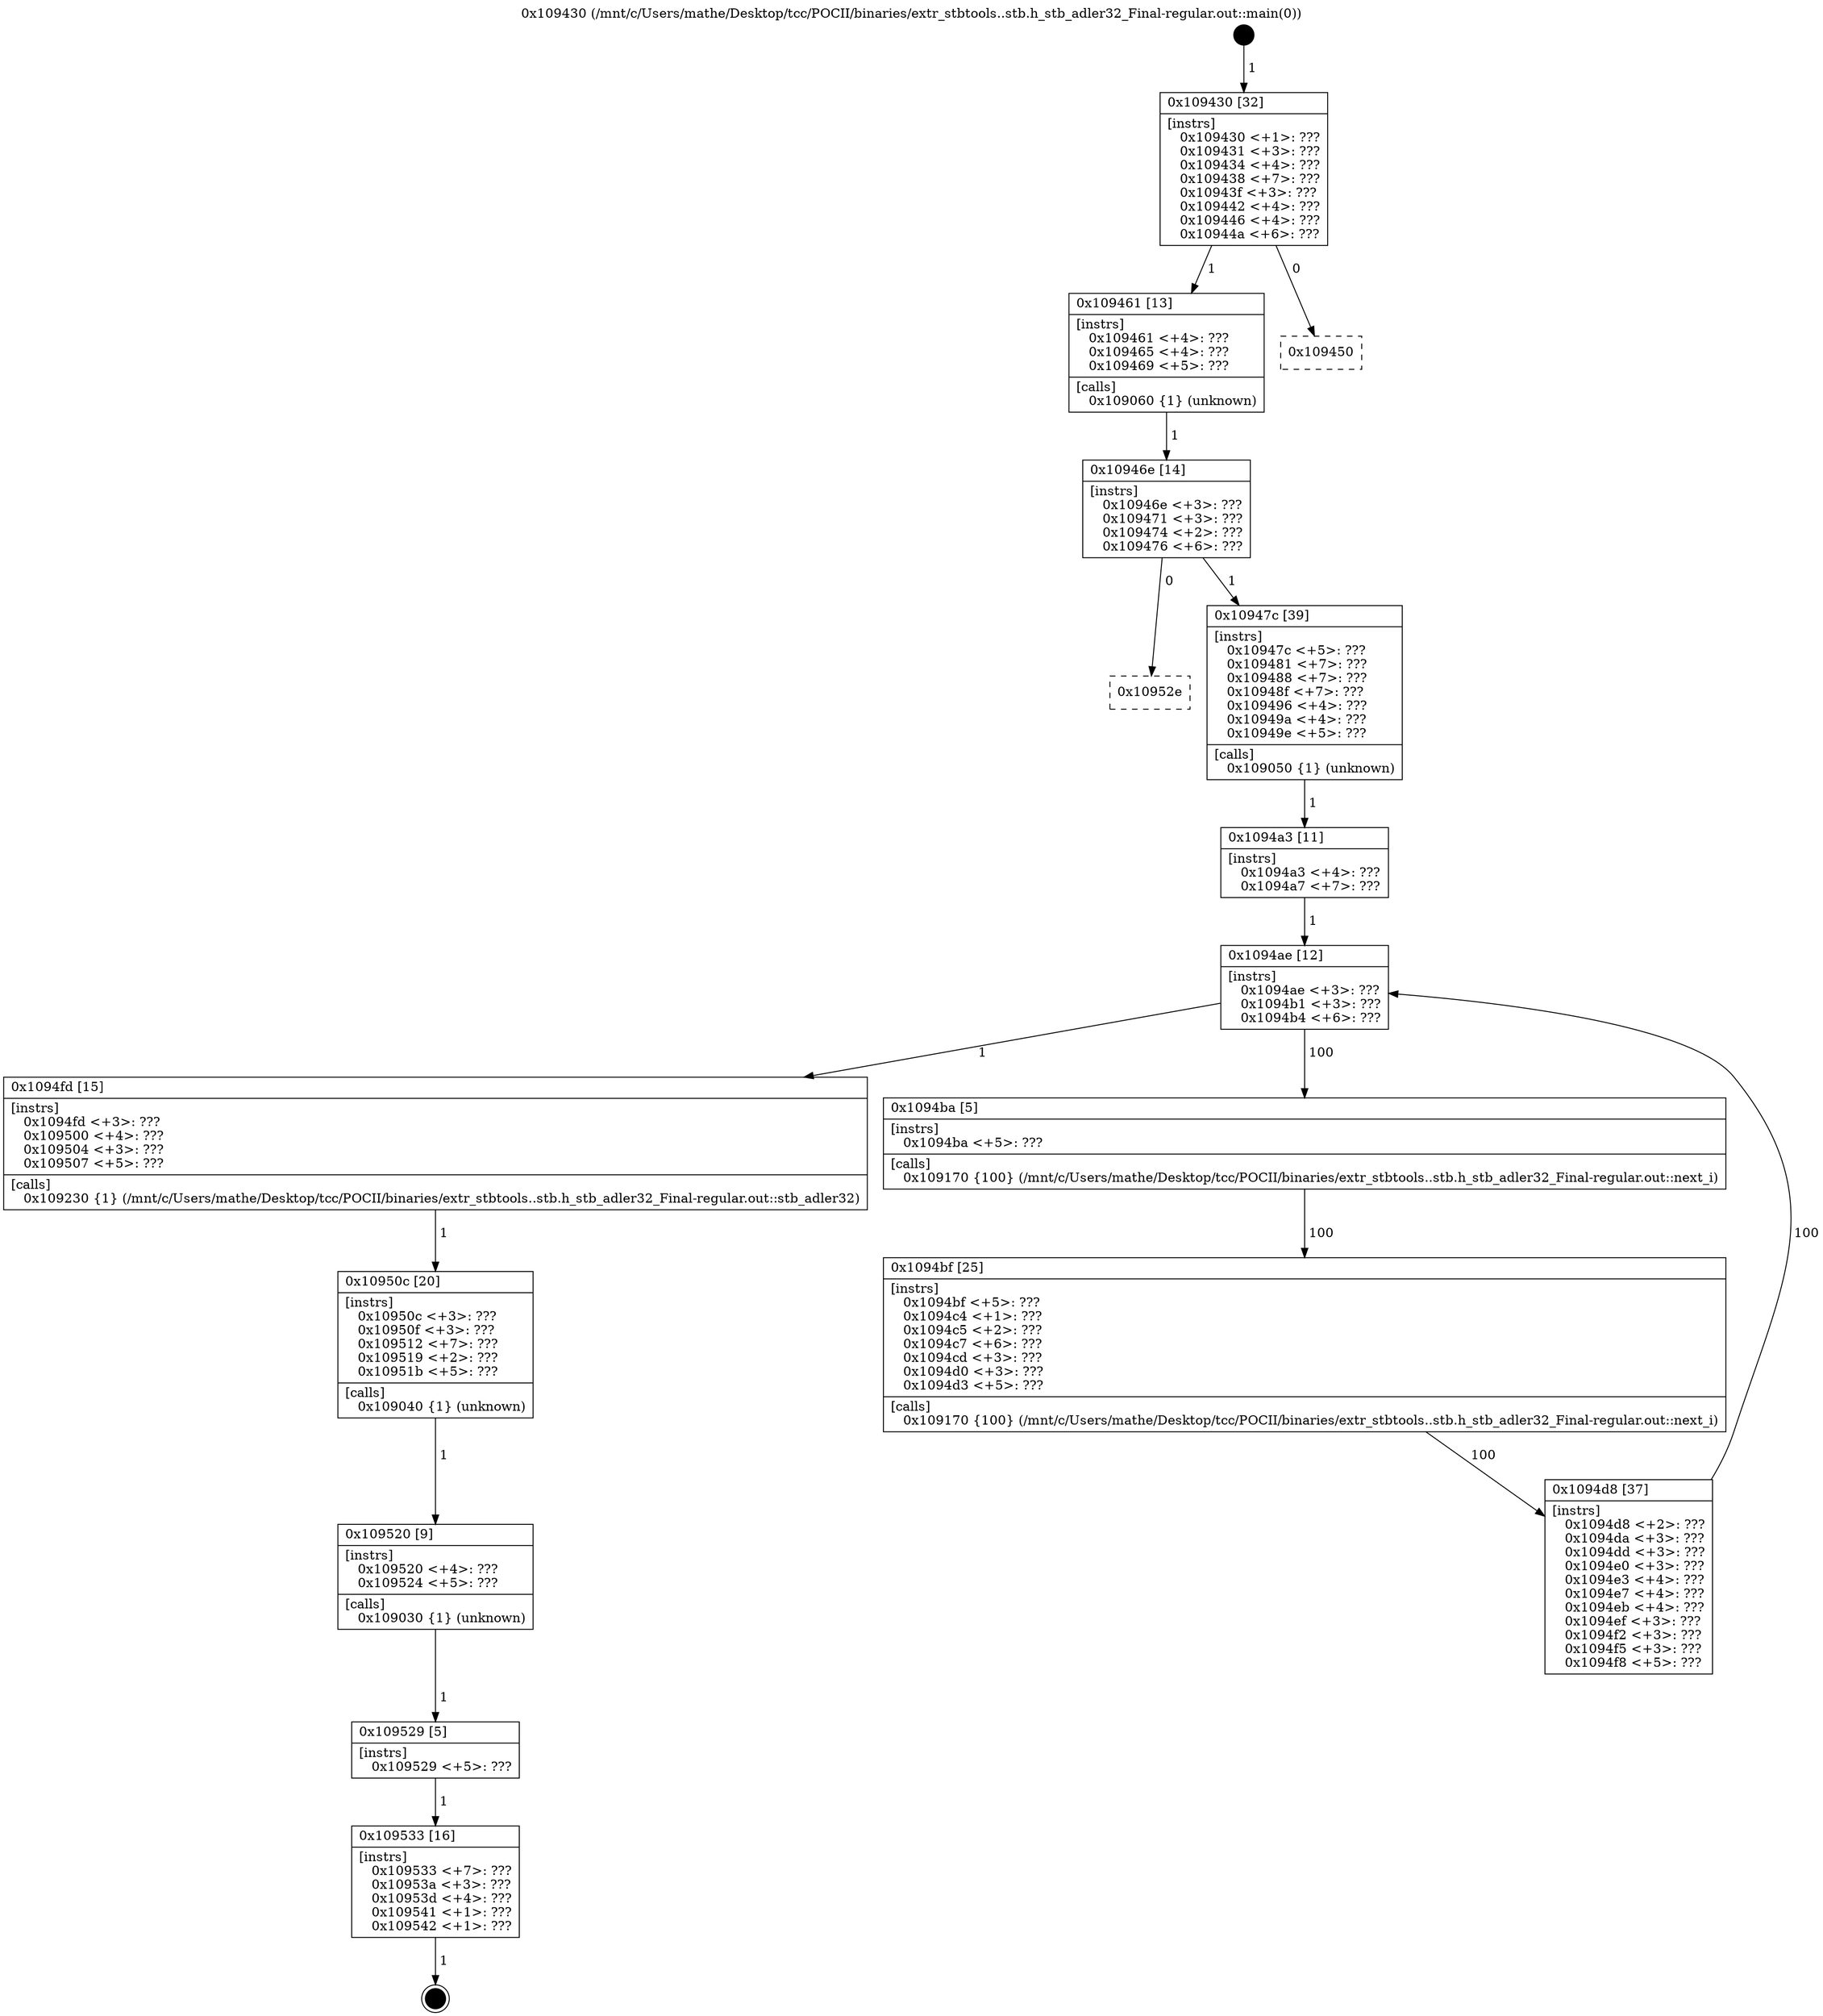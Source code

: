 digraph "0x109430" {
  label = "0x109430 (/mnt/c/Users/mathe/Desktop/tcc/POCII/binaries/extr_stbtools..stb.h_stb_adler32_Final-regular.out::main(0))"
  labelloc = "t"
  node[shape=record]

  Entry [label="",width=0.3,height=0.3,shape=circle,fillcolor=black,style=filled]
  "0x109430" [label="{
     0x109430 [32]\l
     | [instrs]\l
     &nbsp;&nbsp;0x109430 \<+1\>: ???\l
     &nbsp;&nbsp;0x109431 \<+3\>: ???\l
     &nbsp;&nbsp;0x109434 \<+4\>: ???\l
     &nbsp;&nbsp;0x109438 \<+7\>: ???\l
     &nbsp;&nbsp;0x10943f \<+3\>: ???\l
     &nbsp;&nbsp;0x109442 \<+4\>: ???\l
     &nbsp;&nbsp;0x109446 \<+4\>: ???\l
     &nbsp;&nbsp;0x10944a \<+6\>: ???\l
  }"]
  "0x109461" [label="{
     0x109461 [13]\l
     | [instrs]\l
     &nbsp;&nbsp;0x109461 \<+4\>: ???\l
     &nbsp;&nbsp;0x109465 \<+4\>: ???\l
     &nbsp;&nbsp;0x109469 \<+5\>: ???\l
     | [calls]\l
     &nbsp;&nbsp;0x109060 \{1\} (unknown)\l
  }"]
  "0x109450" [label="{
     0x109450\l
  }", style=dashed]
  "0x10946e" [label="{
     0x10946e [14]\l
     | [instrs]\l
     &nbsp;&nbsp;0x10946e \<+3\>: ???\l
     &nbsp;&nbsp;0x109471 \<+3\>: ???\l
     &nbsp;&nbsp;0x109474 \<+2\>: ???\l
     &nbsp;&nbsp;0x109476 \<+6\>: ???\l
  }"]
  "0x10952e" [label="{
     0x10952e\l
  }", style=dashed]
  "0x10947c" [label="{
     0x10947c [39]\l
     | [instrs]\l
     &nbsp;&nbsp;0x10947c \<+5\>: ???\l
     &nbsp;&nbsp;0x109481 \<+7\>: ???\l
     &nbsp;&nbsp;0x109488 \<+7\>: ???\l
     &nbsp;&nbsp;0x10948f \<+7\>: ???\l
     &nbsp;&nbsp;0x109496 \<+4\>: ???\l
     &nbsp;&nbsp;0x10949a \<+4\>: ???\l
     &nbsp;&nbsp;0x10949e \<+5\>: ???\l
     | [calls]\l
     &nbsp;&nbsp;0x109050 \{1\} (unknown)\l
  }"]
  Exit [label="",width=0.3,height=0.3,shape=circle,fillcolor=black,style=filled,peripheries=2]
  "0x1094ae" [label="{
     0x1094ae [12]\l
     | [instrs]\l
     &nbsp;&nbsp;0x1094ae \<+3\>: ???\l
     &nbsp;&nbsp;0x1094b1 \<+3\>: ???\l
     &nbsp;&nbsp;0x1094b4 \<+6\>: ???\l
  }"]
  "0x1094fd" [label="{
     0x1094fd [15]\l
     | [instrs]\l
     &nbsp;&nbsp;0x1094fd \<+3\>: ???\l
     &nbsp;&nbsp;0x109500 \<+4\>: ???\l
     &nbsp;&nbsp;0x109504 \<+3\>: ???\l
     &nbsp;&nbsp;0x109507 \<+5\>: ???\l
     | [calls]\l
     &nbsp;&nbsp;0x109230 \{1\} (/mnt/c/Users/mathe/Desktop/tcc/POCII/binaries/extr_stbtools..stb.h_stb_adler32_Final-regular.out::stb_adler32)\l
  }"]
  "0x1094ba" [label="{
     0x1094ba [5]\l
     | [instrs]\l
     &nbsp;&nbsp;0x1094ba \<+5\>: ???\l
     | [calls]\l
     &nbsp;&nbsp;0x109170 \{100\} (/mnt/c/Users/mathe/Desktop/tcc/POCII/binaries/extr_stbtools..stb.h_stb_adler32_Final-regular.out::next_i)\l
  }"]
  "0x1094bf" [label="{
     0x1094bf [25]\l
     | [instrs]\l
     &nbsp;&nbsp;0x1094bf \<+5\>: ???\l
     &nbsp;&nbsp;0x1094c4 \<+1\>: ???\l
     &nbsp;&nbsp;0x1094c5 \<+2\>: ???\l
     &nbsp;&nbsp;0x1094c7 \<+6\>: ???\l
     &nbsp;&nbsp;0x1094cd \<+3\>: ???\l
     &nbsp;&nbsp;0x1094d0 \<+3\>: ???\l
     &nbsp;&nbsp;0x1094d3 \<+5\>: ???\l
     | [calls]\l
     &nbsp;&nbsp;0x109170 \{100\} (/mnt/c/Users/mathe/Desktop/tcc/POCII/binaries/extr_stbtools..stb.h_stb_adler32_Final-regular.out::next_i)\l
  }"]
  "0x1094d8" [label="{
     0x1094d8 [37]\l
     | [instrs]\l
     &nbsp;&nbsp;0x1094d8 \<+2\>: ???\l
     &nbsp;&nbsp;0x1094da \<+3\>: ???\l
     &nbsp;&nbsp;0x1094dd \<+3\>: ???\l
     &nbsp;&nbsp;0x1094e0 \<+3\>: ???\l
     &nbsp;&nbsp;0x1094e3 \<+4\>: ???\l
     &nbsp;&nbsp;0x1094e7 \<+4\>: ???\l
     &nbsp;&nbsp;0x1094eb \<+4\>: ???\l
     &nbsp;&nbsp;0x1094ef \<+3\>: ???\l
     &nbsp;&nbsp;0x1094f2 \<+3\>: ???\l
     &nbsp;&nbsp;0x1094f5 \<+3\>: ???\l
     &nbsp;&nbsp;0x1094f8 \<+5\>: ???\l
  }"]
  "0x1094a3" [label="{
     0x1094a3 [11]\l
     | [instrs]\l
     &nbsp;&nbsp;0x1094a3 \<+4\>: ???\l
     &nbsp;&nbsp;0x1094a7 \<+7\>: ???\l
  }"]
  "0x10950c" [label="{
     0x10950c [20]\l
     | [instrs]\l
     &nbsp;&nbsp;0x10950c \<+3\>: ???\l
     &nbsp;&nbsp;0x10950f \<+3\>: ???\l
     &nbsp;&nbsp;0x109512 \<+7\>: ???\l
     &nbsp;&nbsp;0x109519 \<+2\>: ???\l
     &nbsp;&nbsp;0x10951b \<+5\>: ???\l
     | [calls]\l
     &nbsp;&nbsp;0x109040 \{1\} (unknown)\l
  }"]
  "0x109520" [label="{
     0x109520 [9]\l
     | [instrs]\l
     &nbsp;&nbsp;0x109520 \<+4\>: ???\l
     &nbsp;&nbsp;0x109524 \<+5\>: ???\l
     | [calls]\l
     &nbsp;&nbsp;0x109030 \{1\} (unknown)\l
  }"]
  "0x109529" [label="{
     0x109529 [5]\l
     | [instrs]\l
     &nbsp;&nbsp;0x109529 \<+5\>: ???\l
  }"]
  "0x109533" [label="{
     0x109533 [16]\l
     | [instrs]\l
     &nbsp;&nbsp;0x109533 \<+7\>: ???\l
     &nbsp;&nbsp;0x10953a \<+3\>: ???\l
     &nbsp;&nbsp;0x10953d \<+4\>: ???\l
     &nbsp;&nbsp;0x109541 \<+1\>: ???\l
     &nbsp;&nbsp;0x109542 \<+1\>: ???\l
  }"]
  Entry -> "0x109430" [label=" 1"]
  "0x109430" -> "0x109461" [label=" 1"]
  "0x109430" -> "0x109450" [label=" 0"]
  "0x109461" -> "0x10946e" [label=" 1"]
  "0x10946e" -> "0x10952e" [label=" 0"]
  "0x10946e" -> "0x10947c" [label=" 1"]
  "0x109533" -> Exit [label=" 1"]
  "0x10947c" -> "0x1094a3" [label=" 1"]
  "0x1094ae" -> "0x1094fd" [label=" 1"]
  "0x1094ae" -> "0x1094ba" [label=" 100"]
  "0x1094ba" -> "0x1094bf" [label=" 100"]
  "0x1094bf" -> "0x1094d8" [label=" 100"]
  "0x1094a3" -> "0x1094ae" [label=" 1"]
  "0x1094d8" -> "0x1094ae" [label=" 100"]
  "0x1094fd" -> "0x10950c" [label=" 1"]
  "0x10950c" -> "0x109520" [label=" 1"]
  "0x109520" -> "0x109529" [label=" 1"]
  "0x109529" -> "0x109533" [label=" 1"]
}
